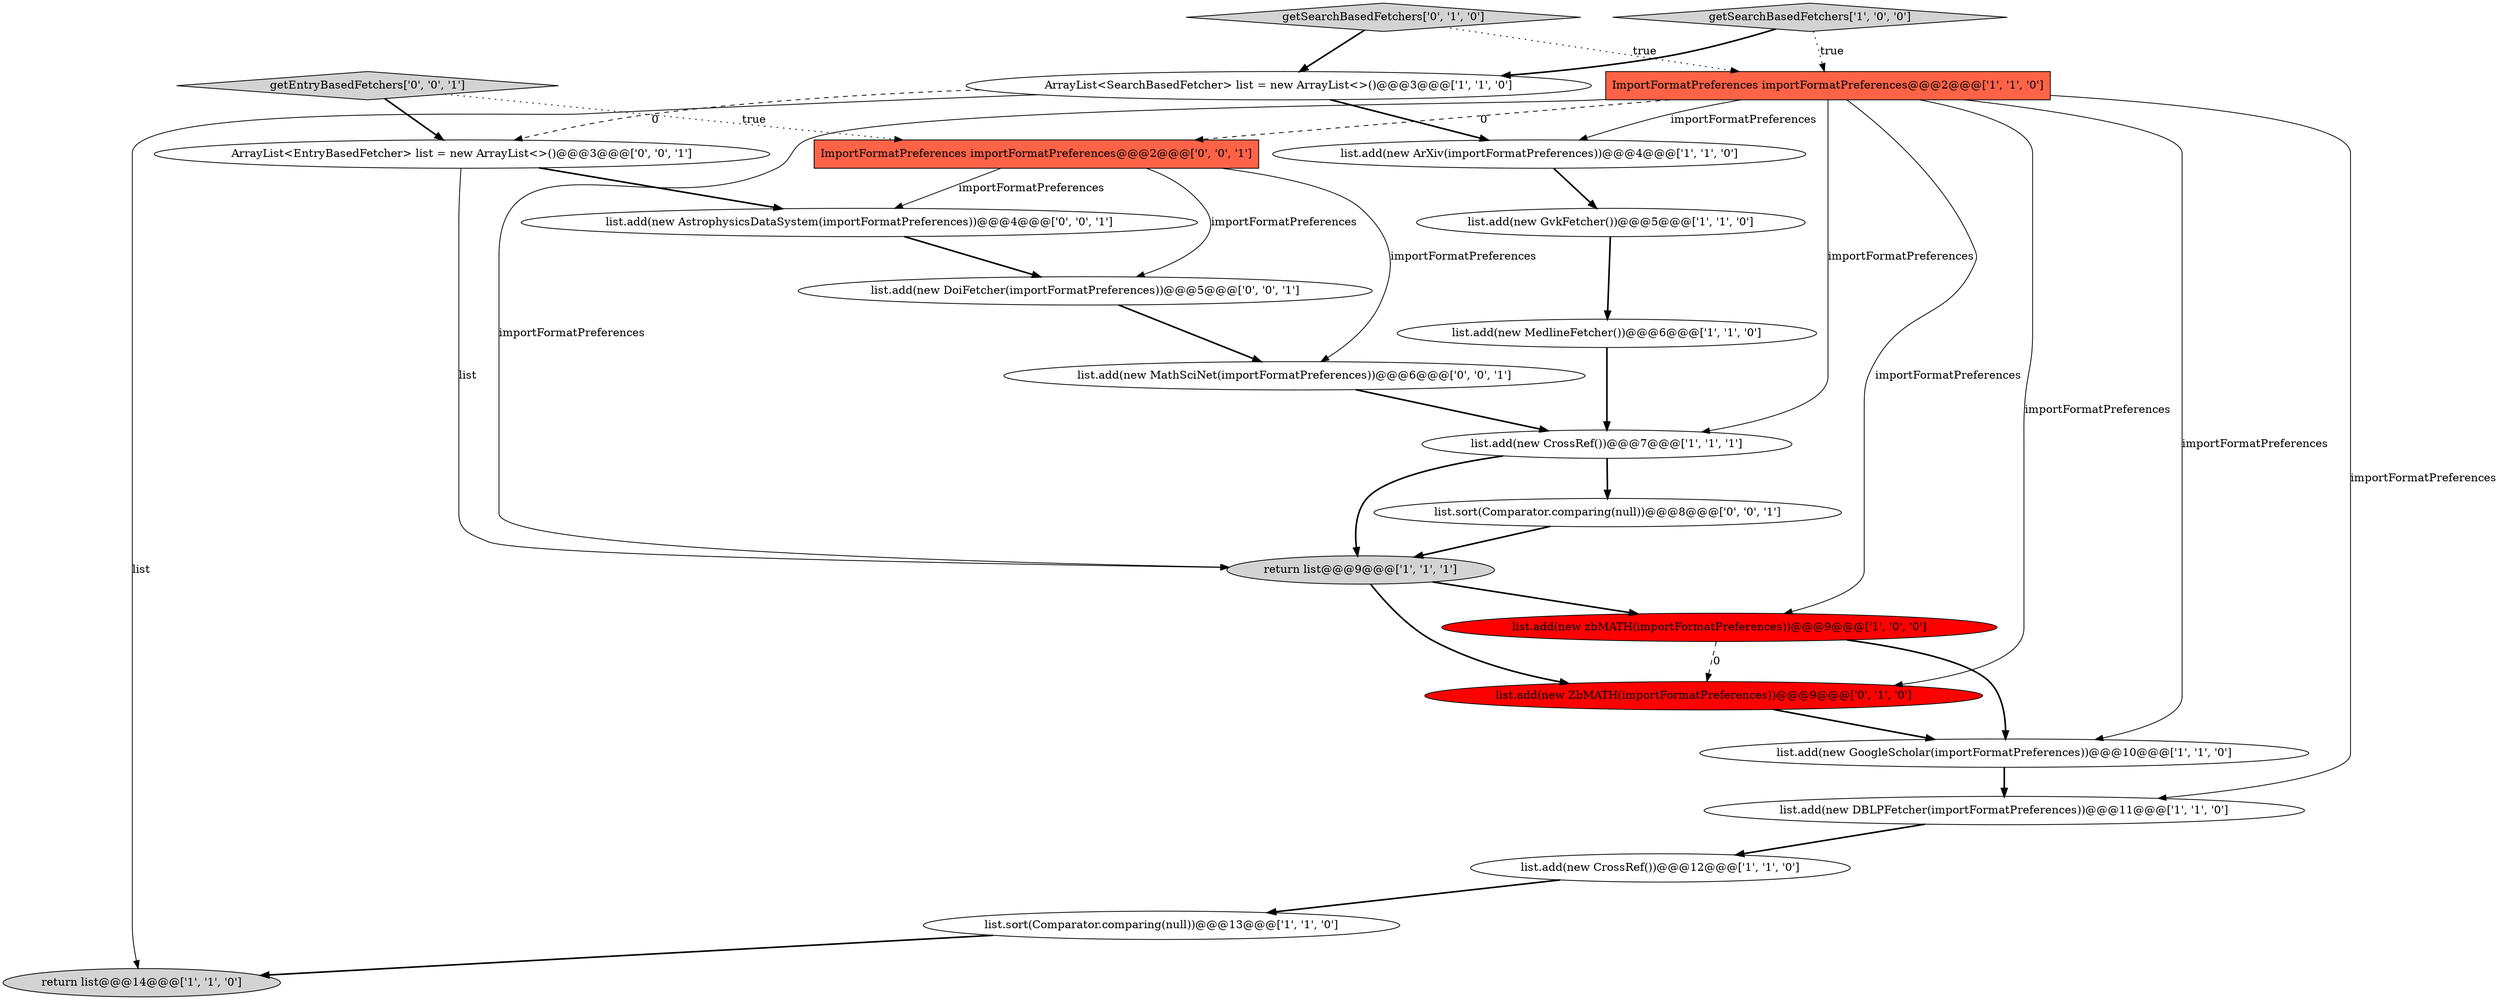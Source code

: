 digraph {
14 [style = filled, label = "getSearchBasedFetchers['0', '1', '0']", fillcolor = lightgray, shape = diamond image = "AAA0AAABBB2BBB"];
0 [style = filled, label = "ImportFormatPreferences importFormatPreferences@@@2@@@['1', '1', '0']", fillcolor = tomato, shape = box image = "AAA0AAABBB1BBB"];
15 [style = filled, label = "list.add(new ZbMATH(importFormatPreferences))@@@9@@@['0', '1', '0']", fillcolor = red, shape = ellipse image = "AAA1AAABBB2BBB"];
3 [style = filled, label = "getSearchBasedFetchers['1', '0', '0']", fillcolor = lightgray, shape = diamond image = "AAA0AAABBB1BBB"];
18 [style = filled, label = "list.add(new MathSciNet(importFormatPreferences))@@@6@@@['0', '0', '1']", fillcolor = white, shape = ellipse image = "AAA0AAABBB3BBB"];
7 [style = filled, label = "ArrayList<SearchBasedFetcher> list = new ArrayList<>()@@@3@@@['1', '1', '0']", fillcolor = white, shape = ellipse image = "AAA0AAABBB1BBB"];
8 [style = filled, label = "list.add(new GvkFetcher())@@@5@@@['1', '1', '0']", fillcolor = white, shape = ellipse image = "AAA0AAABBB1BBB"];
12 [style = filled, label = "list.sort(Comparator.comparing(null))@@@13@@@['1', '1', '0']", fillcolor = white, shape = ellipse image = "AAA0AAABBB1BBB"];
17 [style = filled, label = "list.add(new AstrophysicsDataSystem(importFormatPreferences))@@@4@@@['0', '0', '1']", fillcolor = white, shape = ellipse image = "AAA0AAABBB3BBB"];
2 [style = filled, label = "list.add(new CrossRef())@@@12@@@['1', '1', '0']", fillcolor = white, shape = ellipse image = "AAA0AAABBB1BBB"];
4 [style = filled, label = "list.add(new ArXiv(importFormatPreferences))@@@4@@@['1', '1', '0']", fillcolor = white, shape = ellipse image = "AAA0AAABBB1BBB"];
6 [style = filled, label = "list.add(new zbMATH(importFormatPreferences))@@@9@@@['1', '0', '0']", fillcolor = red, shape = ellipse image = "AAA1AAABBB1BBB"];
21 [style = filled, label = "getEntryBasedFetchers['0', '0', '1']", fillcolor = lightgray, shape = diamond image = "AAA0AAABBB3BBB"];
1 [style = filled, label = "list.add(new MedlineFetcher())@@@6@@@['1', '1', '0']", fillcolor = white, shape = ellipse image = "AAA0AAABBB1BBB"];
16 [style = filled, label = "ImportFormatPreferences importFormatPreferences@@@2@@@['0', '0', '1']", fillcolor = tomato, shape = box image = "AAA0AAABBB3BBB"];
10 [style = filled, label = "return list@@@9@@@['1', '1', '1']", fillcolor = lightgray, shape = ellipse image = "AAA0AAABBB1BBB"];
11 [style = filled, label = "list.add(new GoogleScholar(importFormatPreferences))@@@10@@@['1', '1', '0']", fillcolor = white, shape = ellipse image = "AAA0AAABBB1BBB"];
13 [style = filled, label = "list.add(new DBLPFetcher(importFormatPreferences))@@@11@@@['1', '1', '0']", fillcolor = white, shape = ellipse image = "AAA0AAABBB1BBB"];
22 [style = filled, label = "ArrayList<EntryBasedFetcher> list = new ArrayList<>()@@@3@@@['0', '0', '1']", fillcolor = white, shape = ellipse image = "AAA0AAABBB3BBB"];
9 [style = filled, label = "list.add(new CrossRef())@@@7@@@['1', '1', '1']", fillcolor = white, shape = ellipse image = "AAA0AAABBB1BBB"];
20 [style = filled, label = "list.sort(Comparator.comparing(null))@@@8@@@['0', '0', '1']", fillcolor = white, shape = ellipse image = "AAA0AAABBB3BBB"];
19 [style = filled, label = "list.add(new DoiFetcher(importFormatPreferences))@@@5@@@['0', '0', '1']", fillcolor = white, shape = ellipse image = "AAA0AAABBB3BBB"];
5 [style = filled, label = "return list@@@14@@@['1', '1', '0']", fillcolor = lightgray, shape = ellipse image = "AAA0AAABBB1BBB"];
0->6 [style = solid, label="importFormatPreferences"];
19->18 [style = bold, label=""];
0->4 [style = solid, label="importFormatPreferences"];
16->17 [style = solid, label="importFormatPreferences"];
12->5 [style = bold, label=""];
10->15 [style = bold, label=""];
14->0 [style = dotted, label="true"];
0->9 [style = solid, label="importFormatPreferences"];
0->15 [style = solid, label="importFormatPreferences"];
0->16 [style = dashed, label="0"];
9->20 [style = bold, label=""];
16->18 [style = solid, label="importFormatPreferences"];
7->4 [style = bold, label=""];
9->10 [style = bold, label=""];
0->11 [style = solid, label="importFormatPreferences"];
16->19 [style = solid, label="importFormatPreferences"];
7->5 [style = solid, label="list"];
10->6 [style = bold, label=""];
17->19 [style = bold, label=""];
1->9 [style = bold, label=""];
2->12 [style = bold, label=""];
14->7 [style = bold, label=""];
20->10 [style = bold, label=""];
8->1 [style = bold, label=""];
22->10 [style = solid, label="list"];
15->11 [style = bold, label=""];
3->7 [style = bold, label=""];
6->15 [style = dashed, label="0"];
21->22 [style = bold, label=""];
6->11 [style = bold, label=""];
11->13 [style = bold, label=""];
18->9 [style = bold, label=""];
3->0 [style = dotted, label="true"];
22->17 [style = bold, label=""];
4->8 [style = bold, label=""];
21->16 [style = dotted, label="true"];
7->22 [style = dashed, label="0"];
0->13 [style = solid, label="importFormatPreferences"];
0->10 [style = solid, label="importFormatPreferences"];
13->2 [style = bold, label=""];
}
